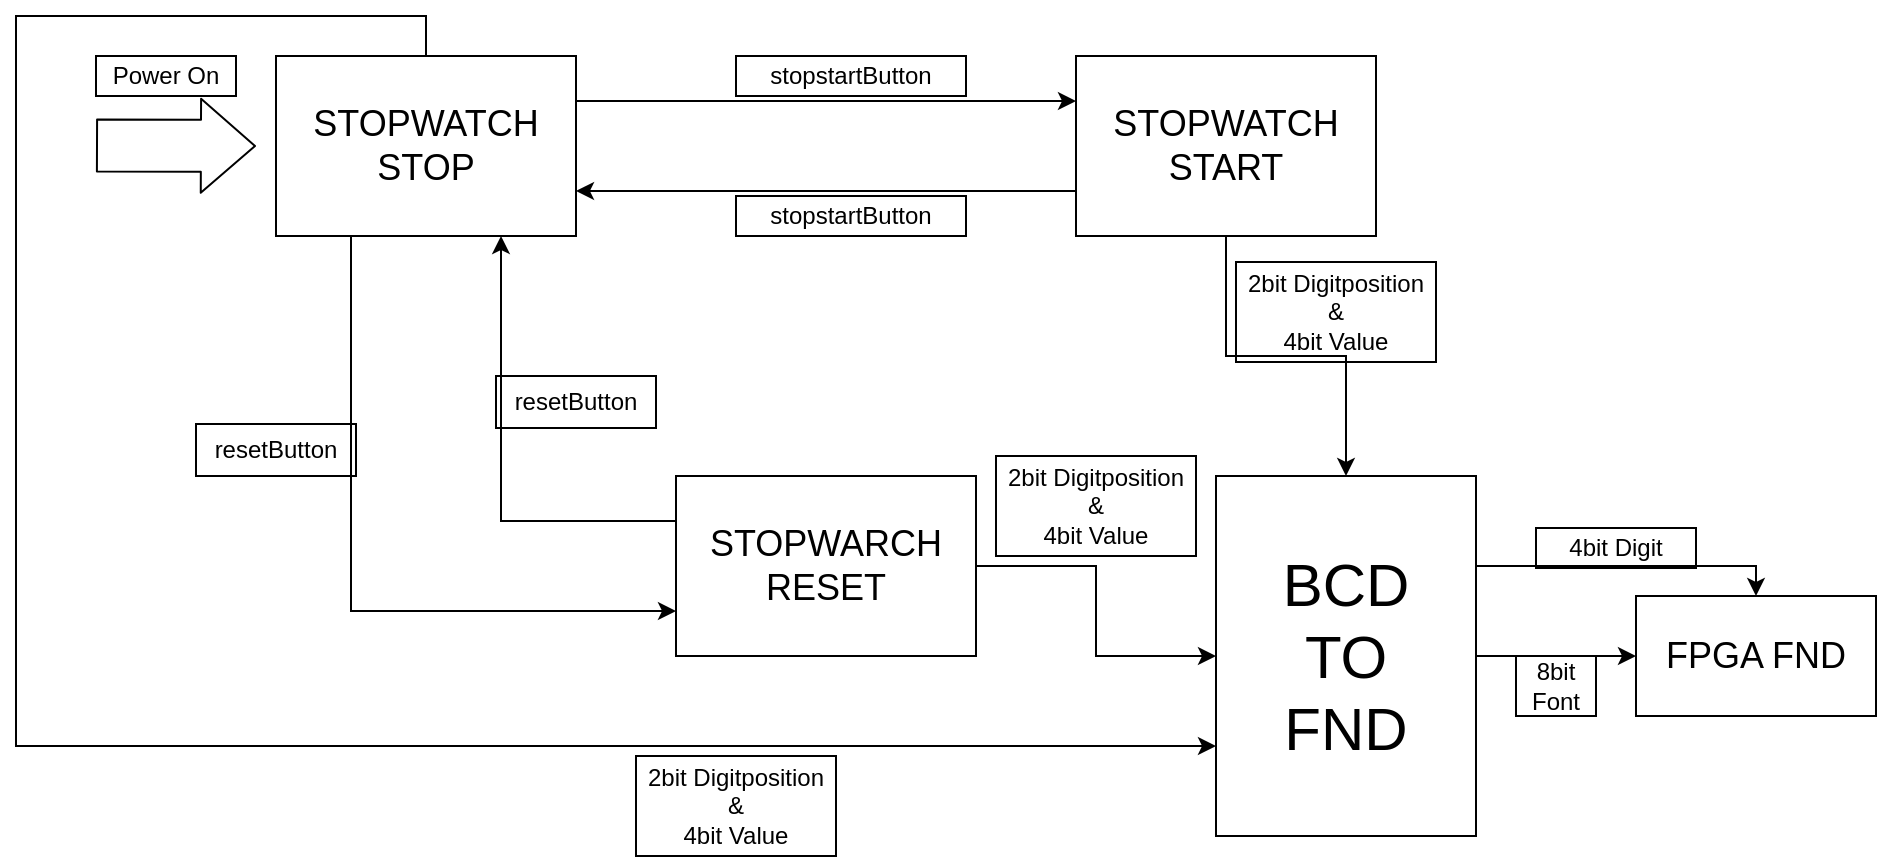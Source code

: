 <mxfile>
    <diagram id="tWyQbTRA_mAzRgbDlhfs" name="페이지-1">
        <mxGraphModel dx="1118" dy="643" grid="0" gridSize="10" guides="1" tooltips="1" connect="1" arrows="1" fold="1" page="0" pageScale="1" pageWidth="1169" pageHeight="827" background="#FFFFFF" math="0" shadow="0">
            <root>
                <mxCell id="0"/>
                <mxCell id="1" parent="0"/>
                <mxCell id="cHdvYVvglHEXpssZ8IBm-7" style="edgeStyle=orthogonalEdgeStyle;rounded=0;orthogonalLoop=1;jettySize=auto;html=1;exitX=1;exitY=0.25;exitDx=0;exitDy=0;entryX=0;entryY=0.25;entryDx=0;entryDy=0;strokeColor=#000000;fontColor=#000000;" parent="1" source="cHdvYVvglHEXpssZ8IBm-1" target="cHdvYVvglHEXpssZ8IBm-3" edge="1">
                    <mxGeometry relative="1" as="geometry"/>
                </mxCell>
                <mxCell id="cHdvYVvglHEXpssZ8IBm-9" style="edgeStyle=orthogonalEdgeStyle;rounded=0;orthogonalLoop=1;jettySize=auto;html=1;exitX=0.25;exitY=1;exitDx=0;exitDy=0;entryX=0;entryY=0.75;entryDx=0;entryDy=0;strokeColor=#000000;fontColor=#000000;" parent="1" source="cHdvYVvglHEXpssZ8IBm-1" target="cHdvYVvglHEXpssZ8IBm-4" edge="1">
                    <mxGeometry relative="1" as="geometry"/>
                </mxCell>
                <mxCell id="cHdvYVvglHEXpssZ8IBm-19" style="edgeStyle=orthogonalEdgeStyle;rounded=0;orthogonalLoop=1;jettySize=auto;html=1;exitX=0.5;exitY=0;exitDx=0;exitDy=0;entryX=0;entryY=0.75;entryDx=0;entryDy=0;strokeColor=#000000;fontColor=#000000;" parent="1" source="cHdvYVvglHEXpssZ8IBm-1" target="cHdvYVvglHEXpssZ8IBm-18" edge="1">
                    <mxGeometry relative="1" as="geometry">
                        <Array as="points">
                            <mxPoint x="345" y="240"/>
                            <mxPoint x="140" y="240"/>
                            <mxPoint x="140" y="605"/>
                        </Array>
                    </mxGeometry>
                </mxCell>
                <mxCell id="cHdvYVvglHEXpssZ8IBm-1" value="&lt;font style=&quot;font-size: 18px&quot;&gt;STOPWATCH&lt;br&gt;STOP&lt;br&gt;&lt;/font&gt;" style="rounded=0;whiteSpace=wrap;html=1;strokeColor=#000000;fontColor=#000000;" parent="1" vertex="1">
                    <mxGeometry x="270" y="260" width="150" height="90" as="geometry"/>
                </mxCell>
                <mxCell id="cHdvYVvglHEXpssZ8IBm-8" style="edgeStyle=orthogonalEdgeStyle;rounded=0;orthogonalLoop=1;jettySize=auto;html=1;exitX=0;exitY=0.75;exitDx=0;exitDy=0;entryX=1;entryY=0.75;entryDx=0;entryDy=0;strokeColor=#000000;fontColor=#000000;" parent="1" source="cHdvYVvglHEXpssZ8IBm-3" target="cHdvYVvglHEXpssZ8IBm-1" edge="1">
                    <mxGeometry relative="1" as="geometry"/>
                </mxCell>
                <mxCell id="cHdvYVvglHEXpssZ8IBm-21" style="edgeStyle=orthogonalEdgeStyle;rounded=0;orthogonalLoop=1;jettySize=auto;html=1;exitX=0.5;exitY=1;exitDx=0;exitDy=0;entryX=0.5;entryY=0;entryDx=0;entryDy=0;strokeColor=#000000;fontColor=#000000;" parent="1" source="cHdvYVvglHEXpssZ8IBm-3" target="cHdvYVvglHEXpssZ8IBm-18" edge="1">
                    <mxGeometry relative="1" as="geometry"/>
                </mxCell>
                <mxCell id="cHdvYVvglHEXpssZ8IBm-3" value="&lt;font style=&quot;font-size: 18px&quot;&gt;STOPWATCH&lt;br&gt;START&lt;/font&gt;" style="rounded=0;whiteSpace=wrap;html=1;strokeColor=#000000;fontColor=#000000;fillColor=#FFFFFF;" parent="1" vertex="1">
                    <mxGeometry x="670" y="260" width="150" height="90" as="geometry"/>
                </mxCell>
                <mxCell id="cHdvYVvglHEXpssZ8IBm-10" style="edgeStyle=orthogonalEdgeStyle;rounded=0;orthogonalLoop=1;jettySize=auto;html=1;exitX=0;exitY=0.25;exitDx=0;exitDy=0;entryX=0.75;entryY=1;entryDx=0;entryDy=0;strokeColor=#000000;fontColor=#000000;" parent="1" source="cHdvYVvglHEXpssZ8IBm-4" target="cHdvYVvglHEXpssZ8IBm-1" edge="1">
                    <mxGeometry relative="1" as="geometry"/>
                </mxCell>
                <mxCell id="cHdvYVvglHEXpssZ8IBm-20" style="edgeStyle=orthogonalEdgeStyle;rounded=0;orthogonalLoop=1;jettySize=auto;html=1;entryX=0;entryY=0.5;entryDx=0;entryDy=0;strokeColor=#000000;fontColor=#000000;" parent="1" source="cHdvYVvglHEXpssZ8IBm-4" target="cHdvYVvglHEXpssZ8IBm-18" edge="1">
                    <mxGeometry relative="1" as="geometry"/>
                </mxCell>
                <mxCell id="cHdvYVvglHEXpssZ8IBm-4" value="&lt;font style=&quot;font-size: 18px&quot;&gt;STOPWARCH&lt;br&gt;RESET&lt;/font&gt;" style="rounded=0;whiteSpace=wrap;html=1;strokeColor=#000000;fontColor=#000000;" parent="1" vertex="1">
                    <mxGeometry x="470" y="470" width="150" height="90" as="geometry"/>
                </mxCell>
                <mxCell id="cHdvYVvglHEXpssZ8IBm-11" value="stopstartButton" style="text;html=1;strokeColor=#000000;fillColor=none;align=center;verticalAlign=middle;whiteSpace=wrap;rounded=0;fontColor=#000000;" parent="1" vertex="1">
                    <mxGeometry x="500" y="260" width="115" height="20" as="geometry"/>
                </mxCell>
                <mxCell id="cHdvYVvglHEXpssZ8IBm-12" value="stopstartButton" style="text;html=1;strokeColor=#000000;fillColor=none;align=center;verticalAlign=middle;whiteSpace=wrap;rounded=0;fontColor=#000000;" parent="1" vertex="1">
                    <mxGeometry x="500" y="330" width="115" height="20" as="geometry"/>
                </mxCell>
                <mxCell id="cHdvYVvglHEXpssZ8IBm-13" value="resetButton" style="text;html=1;strokeColor=#000000;fillColor=none;align=center;verticalAlign=middle;whiteSpace=wrap;rounded=0;fontColor=#000000;" parent="1" vertex="1">
                    <mxGeometry x="380" y="420" width="80" height="26" as="geometry"/>
                </mxCell>
                <mxCell id="cHdvYVvglHEXpssZ8IBm-14" value="resetButton" style="text;html=1;strokeColor=#000000;fillColor=none;align=center;verticalAlign=middle;whiteSpace=wrap;rounded=0;fontColor=#000000;" parent="1" vertex="1">
                    <mxGeometry x="230" y="444" width="80" height="26" as="geometry"/>
                </mxCell>
                <mxCell id="cHdvYVvglHEXpssZ8IBm-15" value="" style="shape=flexArrow;endArrow=classic;html=1;width=26;endSize=8.68;strokeColor=#000000;fontColor=#000000;" parent="1" edge="1">
                    <mxGeometry width="50" height="50" relative="1" as="geometry">
                        <mxPoint x="180" y="304.71" as="sourcePoint"/>
                        <mxPoint x="260" y="305" as="targetPoint"/>
                    </mxGeometry>
                </mxCell>
                <mxCell id="cHdvYVvglHEXpssZ8IBm-17" value="Power On" style="text;html=1;strokeColor=#000000;fillColor=none;align=center;verticalAlign=middle;whiteSpace=wrap;rounded=0;fontColor=#000000;" parent="1" vertex="1">
                    <mxGeometry x="180" y="260" width="70" height="20" as="geometry"/>
                </mxCell>
                <mxCell id="cHdvYVvglHEXpssZ8IBm-26" style="edgeStyle=orthogonalEdgeStyle;rounded=0;orthogonalLoop=1;jettySize=auto;html=1;exitX=1;exitY=0.25;exitDx=0;exitDy=0;entryX=0.5;entryY=0;entryDx=0;entryDy=0;strokeColor=#000000;fontColor=#000000;" parent="1" source="cHdvYVvglHEXpssZ8IBm-18" target="cHdvYVvglHEXpssZ8IBm-25" edge="1">
                    <mxGeometry relative="1" as="geometry">
                        <Array as="points">
                            <mxPoint x="1010" y="515"/>
                        </Array>
                    </mxGeometry>
                </mxCell>
                <mxCell id="cHdvYVvglHEXpssZ8IBm-27" style="edgeStyle=orthogonalEdgeStyle;rounded=0;orthogonalLoop=1;jettySize=auto;html=1;entryX=0;entryY=0.5;entryDx=0;entryDy=0;strokeColor=#000000;fontColor=#000000;" parent="1" source="cHdvYVvglHEXpssZ8IBm-18" target="cHdvYVvglHEXpssZ8IBm-25" edge="1">
                    <mxGeometry relative="1" as="geometry"/>
                </mxCell>
                <mxCell id="cHdvYVvglHEXpssZ8IBm-18" value="&lt;font style=&quot;font-size: 30px&quot;&gt;BCD&lt;br&gt;TO&lt;br&gt;FND&lt;/font&gt;" style="rounded=0;whiteSpace=wrap;html=1;strokeColor=#000000;fontColor=#000000;" parent="1" vertex="1">
                    <mxGeometry x="740" y="470" width="130" height="180" as="geometry"/>
                </mxCell>
                <mxCell id="cHdvYVvglHEXpssZ8IBm-22" value="2bit Digitposition &lt;br&gt;&amp;amp; &lt;br&gt;4bit Value" style="text;html=1;strokeColor=#000000;fillColor=none;align=center;verticalAlign=middle;whiteSpace=wrap;rounded=0;fontColor=#000000;" parent="1" vertex="1">
                    <mxGeometry x="450" y="610" width="100" height="50" as="geometry"/>
                </mxCell>
                <mxCell id="cHdvYVvglHEXpssZ8IBm-23" value="2bit Digitposition &lt;br&gt;&amp;amp; &lt;br&gt;4bit Value" style="text;html=1;strokeColor=#000000;fillColor=none;align=center;verticalAlign=middle;whiteSpace=wrap;rounded=0;fontColor=#000000;" parent="1" vertex="1">
                    <mxGeometry x="630" y="460" width="100" height="50" as="geometry"/>
                </mxCell>
                <mxCell id="cHdvYVvglHEXpssZ8IBm-24" value="2bit Digitposition &lt;br&gt;&amp;amp; &lt;br&gt;4bit Value" style="text;html=1;strokeColor=#000000;fillColor=none;align=center;verticalAlign=middle;whiteSpace=wrap;rounded=0;fontColor=#000000;" parent="1" vertex="1">
                    <mxGeometry x="750" y="363" width="100" height="50" as="geometry"/>
                </mxCell>
                <mxCell id="cHdvYVvglHEXpssZ8IBm-25" value="&lt;font style=&quot;font-size: 18px&quot;&gt;FPGA FND&lt;/font&gt;" style="rounded=0;whiteSpace=wrap;html=1;strokeColor=#000000;fontColor=#000000;fillColor=#FFFFFF;" parent="1" vertex="1">
                    <mxGeometry x="950" y="530" width="120" height="60" as="geometry"/>
                </mxCell>
                <mxCell id="cHdvYVvglHEXpssZ8IBm-28" value="4bit Digit" style="text;html=1;strokeColor=#000000;fillColor=none;align=center;verticalAlign=middle;whiteSpace=wrap;rounded=0;fontColor=#000000;" parent="1" vertex="1">
                    <mxGeometry x="900" y="496" width="80" height="20" as="geometry"/>
                </mxCell>
                <mxCell id="cHdvYVvglHEXpssZ8IBm-29" value="8bit Font" style="text;html=1;strokeColor=#000000;fillColor=none;align=center;verticalAlign=middle;whiteSpace=wrap;rounded=0;fontColor=#000000;" parent="1" vertex="1">
                    <mxGeometry x="890" y="560" width="40" height="30" as="geometry"/>
                </mxCell>
                <mxCell id="2" value="&lt;font style=&quot;font-size: 18px&quot;&gt;STOPWATCH&lt;br&gt;STOP&lt;br&gt;&lt;/font&gt;" style="rounded=0;whiteSpace=wrap;html=1;strokeColor=#000000;fontColor=#000000;fillColor=#FFFFFF;" vertex="1" parent="1">
                    <mxGeometry x="270" y="260" width="150" height="90" as="geometry"/>
                </mxCell>
                <mxCell id="3" value="&lt;font style=&quot;font-size: 18px&quot;&gt;STOPWARCH&lt;br&gt;RESET&lt;/font&gt;" style="rounded=0;whiteSpace=wrap;html=1;strokeColor=#000000;fontColor=#000000;fillColor=#FFFFFF;" vertex="1" parent="1">
                    <mxGeometry x="470" y="470" width="150" height="90" as="geometry"/>
                </mxCell>
                <mxCell id="4" value="&lt;font style=&quot;font-size: 30px&quot;&gt;BCD&lt;br&gt;TO&lt;br&gt;FND&lt;/font&gt;" style="rounded=0;whiteSpace=wrap;html=1;strokeColor=#000000;fontColor=#000000;fillColor=#FFFFFF;" vertex="1" parent="1">
                    <mxGeometry x="740" y="470" width="130" height="180" as="geometry"/>
                </mxCell>
            </root>
        </mxGraphModel>
    </diagram>
</mxfile>